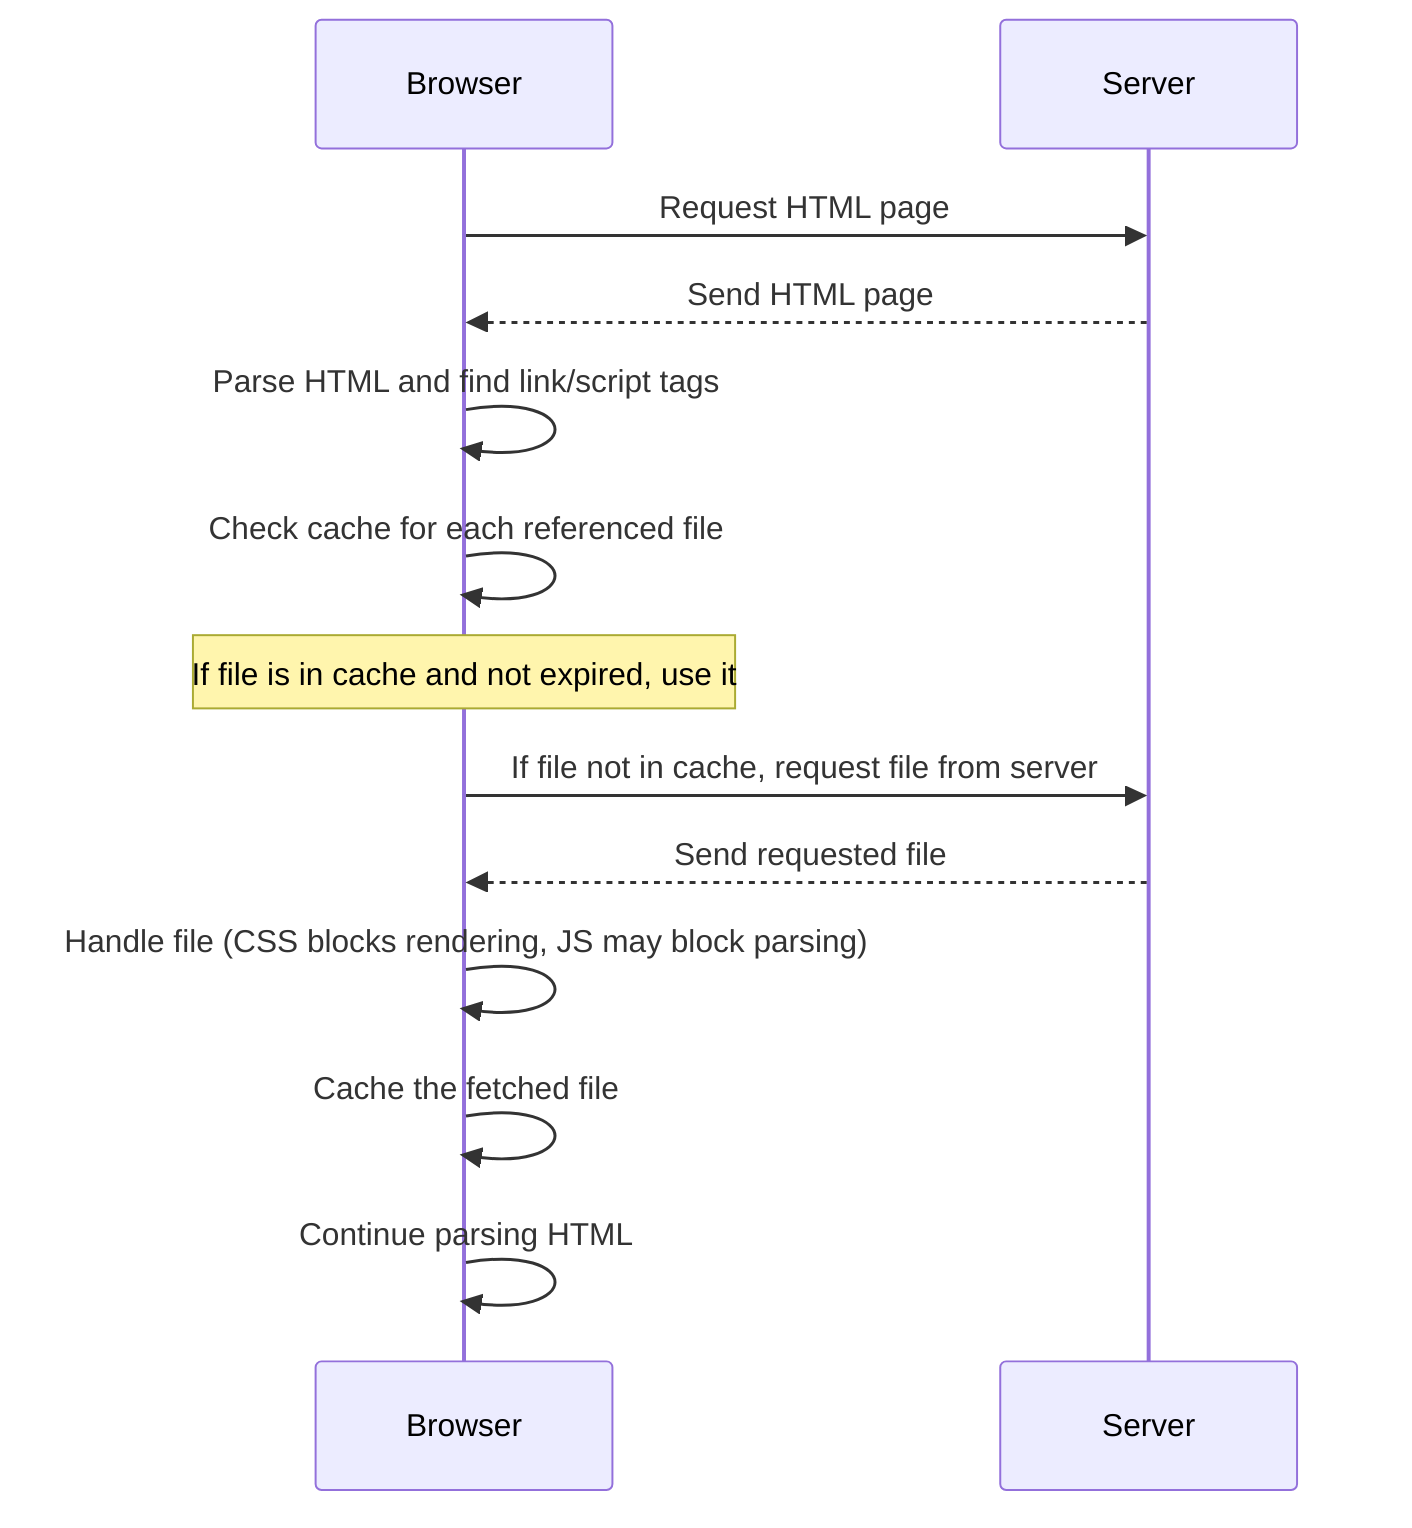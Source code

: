 sequenceDiagram
    participant B as Browser
    participant S as Server
    B->>S: Request HTML page
    S-->>B: Send HTML page
    B->>B: Parse HTML and find link/script tags
    B->>B: Check cache for each referenced file
    Note over B: If file is in cache and not expired, use it
    B->>S: If file not in cache, request file from server
    S-->>B: Send requested file
    B->>B: Handle file (CSS blocks rendering, JS may block parsing)
    B->>B: Cache the fetched file
    B->>B: Continue parsing HTML